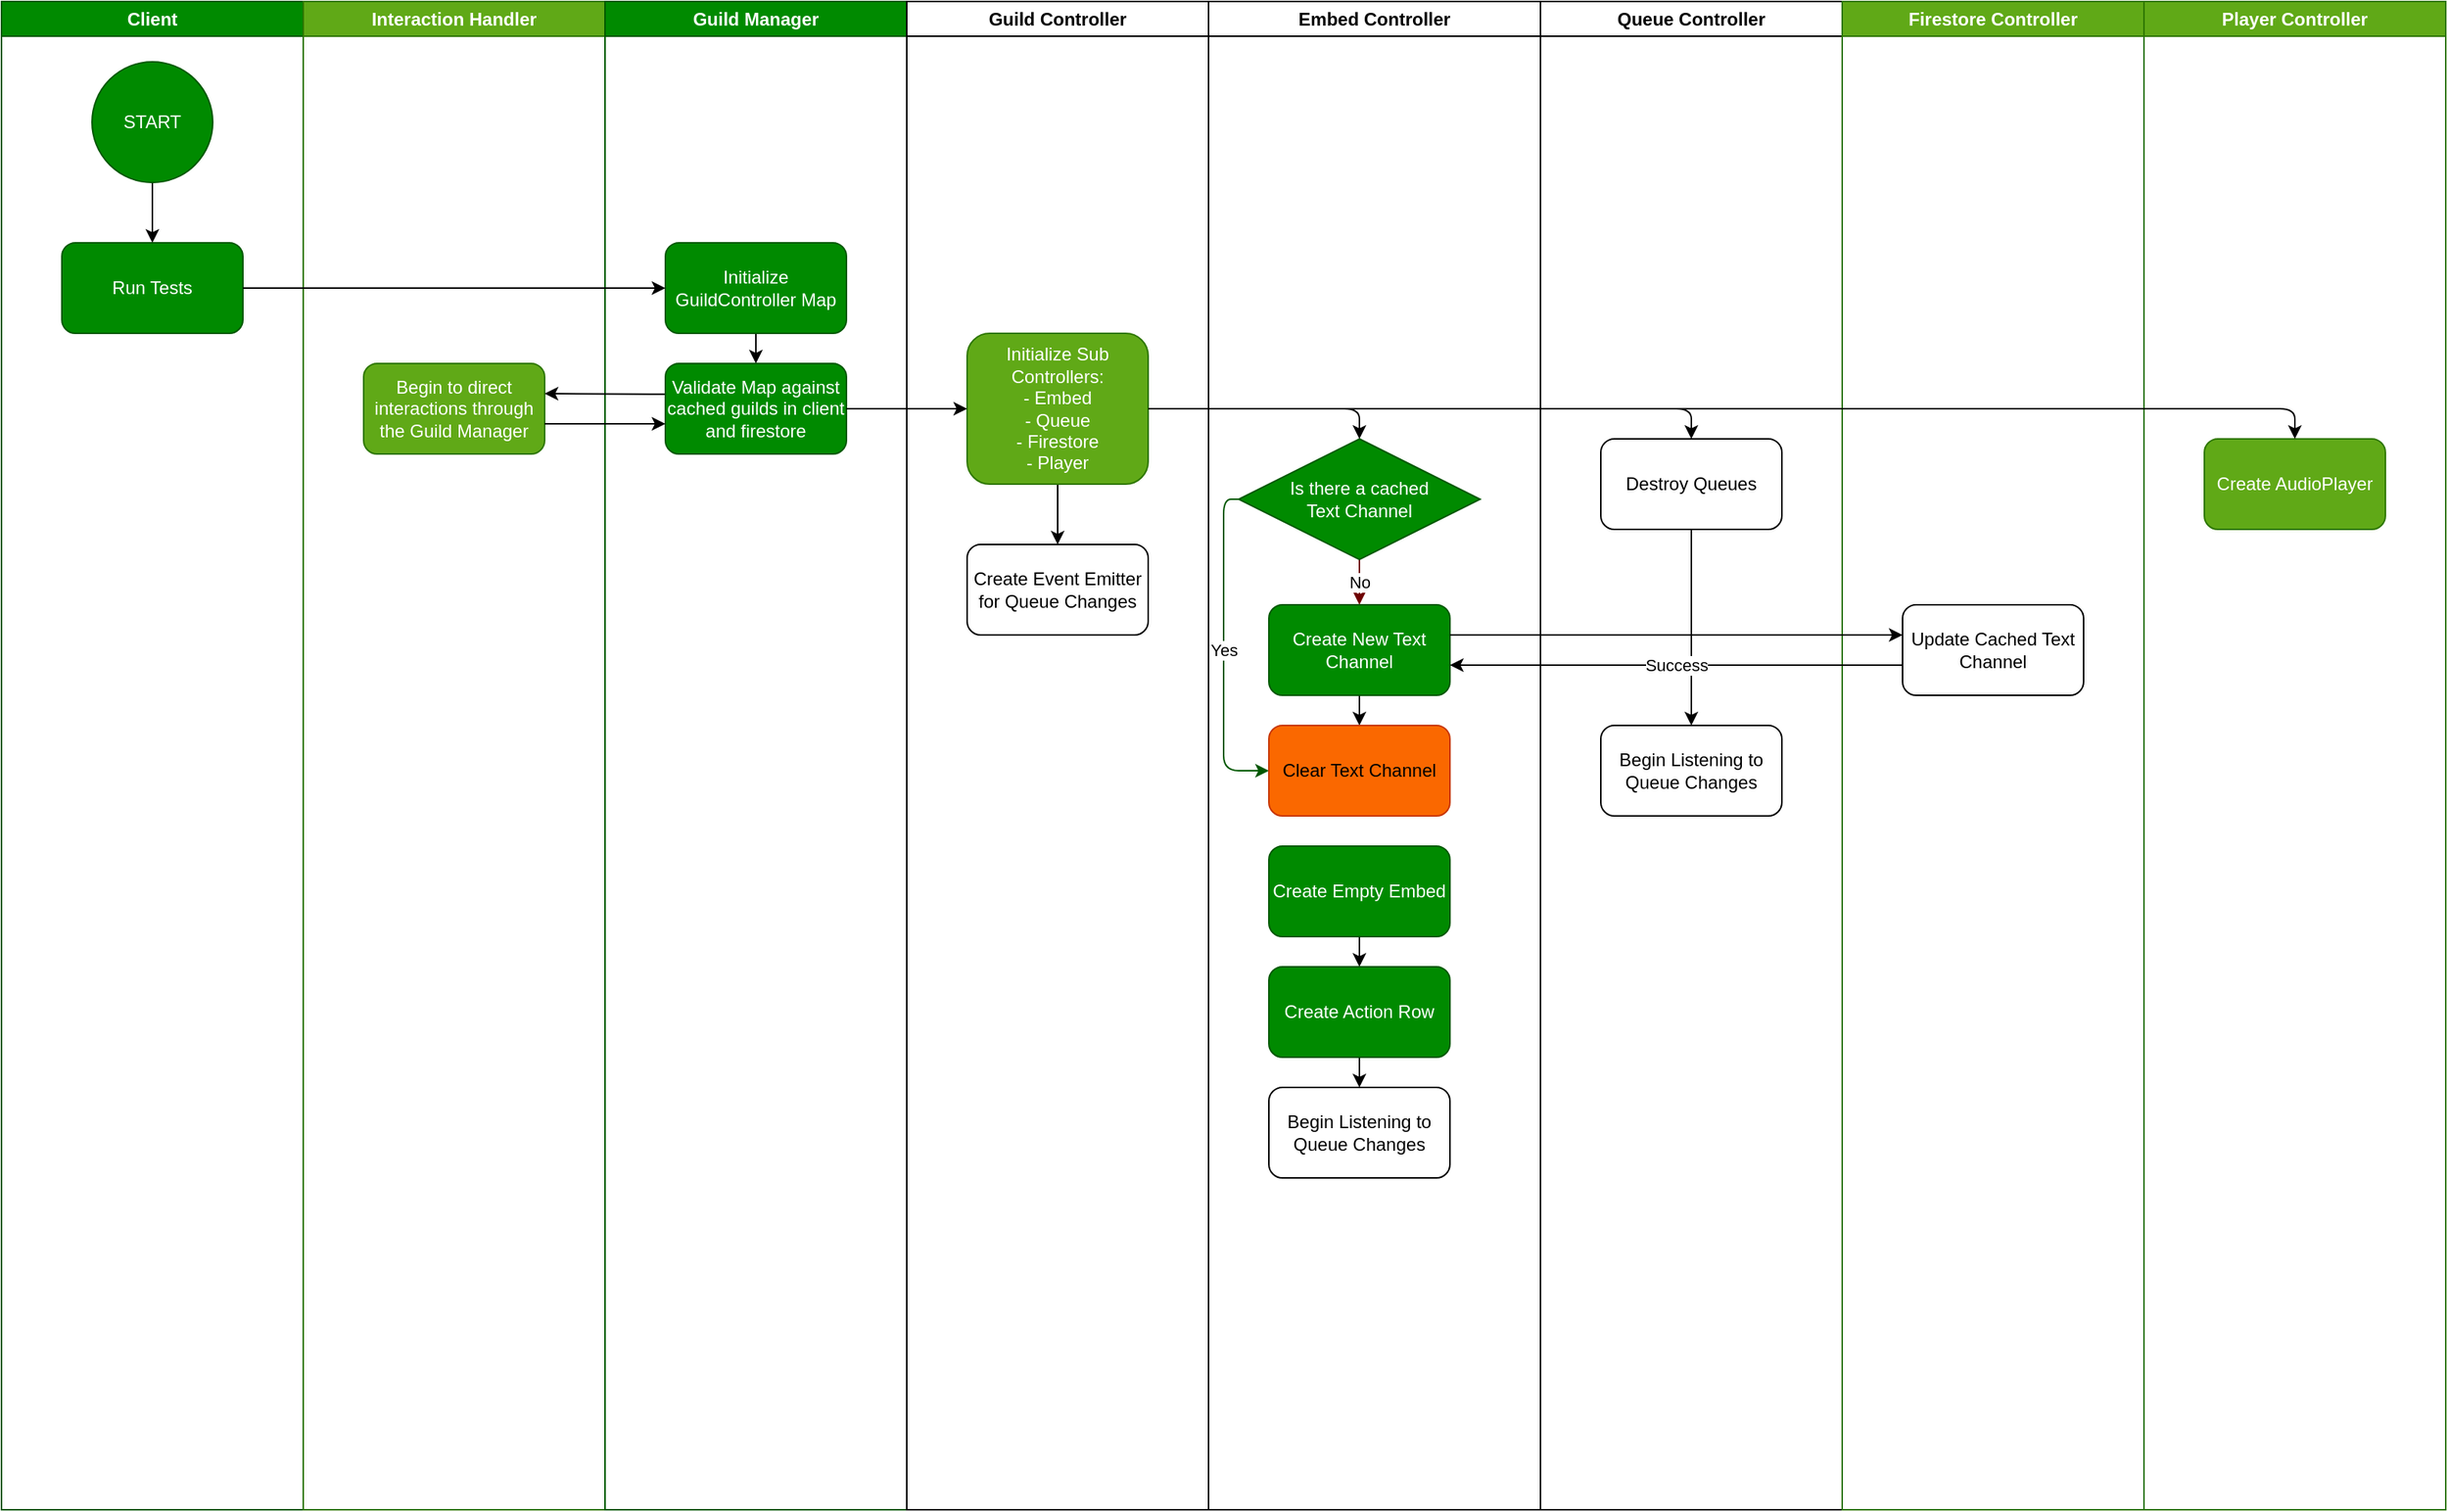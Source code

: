 <mxfile>
    <diagram id="jdxhVcqK-yEDoykmqJeY" name="Page-1">
        <mxGraphModel dx="652" dy="354" grid="1" gridSize="10" guides="1" tooltips="1" connect="1" arrows="1" fold="1" page="1" pageScale="1" pageWidth="850" pageHeight="1100" math="0" shadow="0">
            <root>
                <mxCell id="0"/>
                <mxCell id="1" parent="0"/>
                <mxCell id="10" value="Client" style="swimlane;whiteSpace=wrap;html=1;fillColor=#008a00;fontColor=#ffffff;strokeColor=#005700;" parent="1" vertex="1">
                    <mxGeometry x="40" y="40" width="200" height="1000" as="geometry"/>
                </mxCell>
                <mxCell id="31" style="edgeStyle=orthogonalEdgeStyle;html=1;exitX=0.5;exitY=1;exitDx=0;exitDy=0;entryX=0.5;entryY=0;entryDx=0;entryDy=0;" parent="10" source="21" target="30" edge="1">
                    <mxGeometry relative="1" as="geometry"/>
                </mxCell>
                <mxCell id="21" value="START" style="ellipse;whiteSpace=wrap;html=1;aspect=fixed;fillColor=#008a00;fontColor=#ffffff;strokeColor=#005700;" parent="10" vertex="1">
                    <mxGeometry x="60" y="40" width="80" height="80" as="geometry"/>
                </mxCell>
                <mxCell id="30" value="Run Tests" style="rounded=1;whiteSpace=wrap;html=1;fillColor=#008a00;fontColor=#ffffff;strokeColor=#005700;" parent="10" vertex="1">
                    <mxGeometry x="40" y="160" width="120" height="60" as="geometry"/>
                </mxCell>
                <mxCell id="12" value="Interaction Handler" style="swimlane;whiteSpace=wrap;html=1;fillColor=#60a917;fontColor=#ffffff;strokeColor=#2D7600;" parent="1" vertex="1">
                    <mxGeometry x="240" y="40" width="200" height="1000" as="geometry"/>
                </mxCell>
                <mxCell id="38" value="Begin to direct interactions through the Guild Manager" style="rounded=1;whiteSpace=wrap;html=1;fillColor=#60a917;fontColor=#ffffff;strokeColor=#2D7600;" parent="12" vertex="1">
                    <mxGeometry x="40" y="240" width="120" height="60" as="geometry"/>
                </mxCell>
                <mxCell id="13" value="Guild Manager" style="swimlane;whiteSpace=wrap;html=1;fillColor=#008a00;fontColor=#ffffff;strokeColor=#005700;" parent="1" vertex="1">
                    <mxGeometry x="440" y="40" width="200" height="1000" as="geometry"/>
                </mxCell>
                <mxCell id="29" value="" style="edgeStyle=orthogonalEdgeStyle;html=1;entryX=0.5;entryY=0;entryDx=0;entryDy=0;" parent="13" source="22" target="33" edge="1">
                    <mxGeometry relative="1" as="geometry">
                        <mxPoint x="100" y="320" as="targetPoint"/>
                    </mxGeometry>
                </mxCell>
                <mxCell id="22" value="Initialize GuildController Map" style="rounded=1;whiteSpace=wrap;html=1;fillColor=#008a00;fontColor=#ffffff;strokeColor=#005700;" parent="13" vertex="1">
                    <mxGeometry x="40" y="160" width="120" height="60" as="geometry"/>
                </mxCell>
                <mxCell id="33" value="Validate Map against cached guilds in client and firestore" style="rounded=1;whiteSpace=wrap;html=1;fillColor=#008a00;fontColor=#ffffff;strokeColor=#005700;" parent="13" vertex="1">
                    <mxGeometry x="40" y="240" width="120" height="60" as="geometry"/>
                </mxCell>
                <mxCell id="15" value="Guild Controller" style="swimlane;whiteSpace=wrap;html=1;" parent="1" vertex="1">
                    <mxGeometry x="640" y="40" width="200" height="1000" as="geometry"/>
                </mxCell>
                <mxCell id="98" value="" style="edgeStyle=orthogonalEdgeStyle;html=1;" parent="15" source="78" target="97" edge="1">
                    <mxGeometry relative="1" as="geometry"/>
                </mxCell>
                <mxCell id="78" value="Initialize Sub Controllers:&lt;br&gt;- Embed&lt;br&gt;- Queue&lt;br&gt;- Firestore&lt;br&gt;- Player" style="rounded=1;whiteSpace=wrap;html=1;fillColor=#60a917;fontColor=#ffffff;strokeColor=#2D7600;" parent="15" vertex="1">
                    <mxGeometry x="40" y="220" width="120" height="100" as="geometry"/>
                </mxCell>
                <mxCell id="97" value="Create Event Emitter for Queue Changes" style="rounded=1;whiteSpace=wrap;html=1;" parent="15" vertex="1">
                    <mxGeometry x="40" y="360" width="120" height="60" as="geometry"/>
                </mxCell>
                <mxCell id="17" value="Embed Controller" style="swimlane;whiteSpace=wrap;html=1;" parent="1" vertex="1">
                    <mxGeometry x="840" y="40" width="220" height="1000" as="geometry"/>
                </mxCell>
                <mxCell id="60" style="edgeStyle=orthogonalEdgeStyle;html=1;exitX=0.5;exitY=1;exitDx=0;exitDy=0;entryX=0.5;entryY=0;entryDx=0;entryDy=0;" parent="17" source="46" target="59" edge="1">
                    <mxGeometry relative="1" as="geometry"/>
                </mxCell>
                <mxCell id="46" value="Create Empty Embed" style="rounded=1;whiteSpace=wrap;html=1;fillColor=#008a00;fontColor=#ffffff;strokeColor=#005700;" parent="17" vertex="1">
                    <mxGeometry x="40" y="560" width="120" height="60" as="geometry"/>
                </mxCell>
                <mxCell id="100" style="edgeStyle=orthogonalEdgeStyle;html=1;exitX=0.5;exitY=1;exitDx=0;exitDy=0;entryX=0.5;entryY=0;entryDx=0;entryDy=0;" parent="17" source="59" target="99" edge="1">
                    <mxGeometry relative="1" as="geometry"/>
                </mxCell>
                <mxCell id="59" value="Create Action Row" style="rounded=1;whiteSpace=wrap;html=1;fillColor=#008a00;fontColor=#ffffff;strokeColor=#005700;" parent="17" vertex="1">
                    <mxGeometry x="40" y="640" width="120" height="60" as="geometry"/>
                </mxCell>
                <mxCell id="81" value="Yes" style="edgeStyle=orthogonalEdgeStyle;html=1;entryX=0;entryY=0.5;entryDx=0;entryDy=0;exitX=0;exitY=0.5;exitDx=0;exitDy=0;fillColor=#008a00;strokeColor=#005700;" parent="17" source="77" target="84" edge="1">
                    <mxGeometry relative="1" as="geometry"/>
                </mxCell>
                <mxCell id="83" value="No" style="edgeStyle=orthogonalEdgeStyle;html=1;exitX=0.5;exitY=1;exitDx=0;exitDy=0;entryX=0.5;entryY=0;entryDx=0;entryDy=0;fillColor=#a20025;strokeColor=#6F0000;" parent="17" source="77" target="82" edge="1">
                    <mxGeometry relative="1" as="geometry"/>
                </mxCell>
                <mxCell id="77" value="Is there a cached &lt;br&gt;Text Channel" style="rhombus;whiteSpace=wrap;html=1;fillColor=#008a00;fontColor=#ffffff;strokeColor=#005700;" parent="17" vertex="1">
                    <mxGeometry x="20" y="290" width="160" height="80" as="geometry"/>
                </mxCell>
                <mxCell id="85" style="edgeStyle=orthogonalEdgeStyle;html=1;exitX=0.5;exitY=1;exitDx=0;exitDy=0;entryX=0.5;entryY=0;entryDx=0;entryDy=0;" parent="17" source="82" target="84" edge="1">
                    <mxGeometry relative="1" as="geometry"/>
                </mxCell>
                <mxCell id="82" value="Create New Text Channel" style="rounded=1;whiteSpace=wrap;html=1;fillColor=#008a00;fontColor=#ffffff;strokeColor=#005700;" parent="17" vertex="1">
                    <mxGeometry x="40" y="400" width="120" height="60" as="geometry"/>
                </mxCell>
                <mxCell id="84" value="Clear Text Channel" style="rounded=1;whiteSpace=wrap;html=1;fillColor=#fa6800;fontColor=#000000;strokeColor=#C73500;" parent="17" vertex="1">
                    <mxGeometry x="40" y="480" width="120" height="60" as="geometry"/>
                </mxCell>
                <mxCell id="99" value="Begin Listening to Queue Changes" style="rounded=1;whiteSpace=wrap;html=1;" parent="17" vertex="1">
                    <mxGeometry x="40" y="720" width="120" height="60" as="geometry"/>
                </mxCell>
                <mxCell id="18" value="Queue Controller" style="swimlane;whiteSpace=wrap;html=1;" parent="1" vertex="1">
                    <mxGeometry x="1060" y="40" width="200" height="1000" as="geometry"/>
                </mxCell>
                <mxCell id="95" style="edgeStyle=orthogonalEdgeStyle;html=1;entryX=0.5;entryY=0;entryDx=0;entryDy=0;" parent="18" source="48" target="94" edge="1">
                    <mxGeometry relative="1" as="geometry"/>
                </mxCell>
                <mxCell id="48" value="Destroy Queues" style="rounded=1;whiteSpace=wrap;html=1;" parent="18" vertex="1">
                    <mxGeometry x="40" y="290" width="120" height="60" as="geometry"/>
                </mxCell>
                <mxCell id="94" value="Begin Listening to Queue Changes" style="rounded=1;whiteSpace=wrap;html=1;" parent="18" vertex="1">
                    <mxGeometry x="40" y="480" width="120" height="60" as="geometry"/>
                </mxCell>
                <mxCell id="19" value="Firestore Controller" style="swimlane;whiteSpace=wrap;html=1;fillColor=#60a917;fontColor=#ffffff;strokeColor=#2D7600;" parent="1" vertex="1">
                    <mxGeometry x="1260" y="40" width="200" height="1000" as="geometry"/>
                </mxCell>
                <mxCell id="87" value="Update Cached Text Channel" style="rounded=1;whiteSpace=wrap;html=1;" parent="19" vertex="1">
                    <mxGeometry x="40" y="400" width="120" height="60" as="geometry"/>
                </mxCell>
                <mxCell id="32" style="edgeStyle=orthogonalEdgeStyle;html=1;exitX=1;exitY=0.5;exitDx=0;exitDy=0;entryX=0;entryY=0.5;entryDx=0;entryDy=0;" parent="1" source="30" target="22" edge="1">
                    <mxGeometry relative="1" as="geometry"/>
                </mxCell>
                <mxCell id="40" style="edgeStyle=orthogonalEdgeStyle;html=1;exitX=-0.015;exitY=0.34;exitDx=0;exitDy=0;exitPerimeter=0;" parent="1" source="33" edge="1">
                    <mxGeometry relative="1" as="geometry">
                        <mxPoint x="400" y="300" as="targetPoint"/>
                        <Array as="points">
                            <mxPoint x="480" y="300"/>
                        </Array>
                    </mxGeometry>
                </mxCell>
                <mxCell id="45" value="Player Controller" style="swimlane;whiteSpace=wrap;html=1;fillColor=#60a917;fontColor=#ffffff;strokeColor=#2D7600;" parent="1" vertex="1">
                    <mxGeometry x="1460" y="40" width="200" height="1000" as="geometry"/>
                </mxCell>
                <mxCell id="49" value="Create AudioPlayer" style="rounded=1;whiteSpace=wrap;html=1;fillColor=#60a917;fontColor=#ffffff;strokeColor=#2D7600;" parent="45" vertex="1">
                    <mxGeometry x="40" y="290" width="120" height="60" as="geometry"/>
                </mxCell>
                <mxCell id="79" style="edgeStyle=orthogonalEdgeStyle;html=1;entryX=0;entryY=0.5;entryDx=0;entryDy=0;" parent="1" source="33" target="78" edge="1">
                    <mxGeometry relative="1" as="geometry"/>
                </mxCell>
                <mxCell id="80" style="edgeStyle=orthogonalEdgeStyle;html=1;entryX=0.5;entryY=0;entryDx=0;entryDy=0;" parent="1" source="78" target="77" edge="1">
                    <mxGeometry relative="1" as="geometry"/>
                </mxCell>
                <mxCell id="86" style="edgeStyle=orthogonalEdgeStyle;html=1;entryX=0.5;entryY=0;entryDx=0;entryDy=0;" parent="1" source="78" target="48" edge="1">
                    <mxGeometry relative="1" as="geometry"/>
                </mxCell>
                <mxCell id="88" style="edgeStyle=orthogonalEdgeStyle;html=1;" parent="1" source="82" edge="1">
                    <mxGeometry relative="1" as="geometry">
                        <mxPoint x="1300" y="460" as="targetPoint"/>
                        <Array as="points">
                            <mxPoint x="1300" y="460"/>
                        </Array>
                    </mxGeometry>
                </mxCell>
                <mxCell id="89" value="Success" style="edgeStyle=orthogonalEdgeStyle;html=1;" parent="1" source="87" edge="1">
                    <mxGeometry relative="1" as="geometry">
                        <mxPoint x="1000" y="480" as="targetPoint"/>
                        <Array as="points">
                            <mxPoint x="1000" y="480"/>
                        </Array>
                    </mxGeometry>
                </mxCell>
                <mxCell id="90" style="edgeStyle=orthogonalEdgeStyle;html=1;" parent="1" edge="1">
                    <mxGeometry relative="1" as="geometry">
                        <mxPoint x="400" y="320" as="sourcePoint"/>
                        <mxPoint x="480" y="320" as="targetPoint"/>
                        <Array as="points">
                            <mxPoint x="400" y="320"/>
                            <mxPoint x="480" y="320"/>
                        </Array>
                    </mxGeometry>
                </mxCell>
                <mxCell id="91" style="edgeStyle=orthogonalEdgeStyle;html=1;entryX=0.5;entryY=0;entryDx=0;entryDy=0;" parent="1" source="78" target="49" edge="1">
                    <mxGeometry relative="1" as="geometry"/>
                </mxCell>
            </root>
        </mxGraphModel>
    </diagram>
</mxfile>